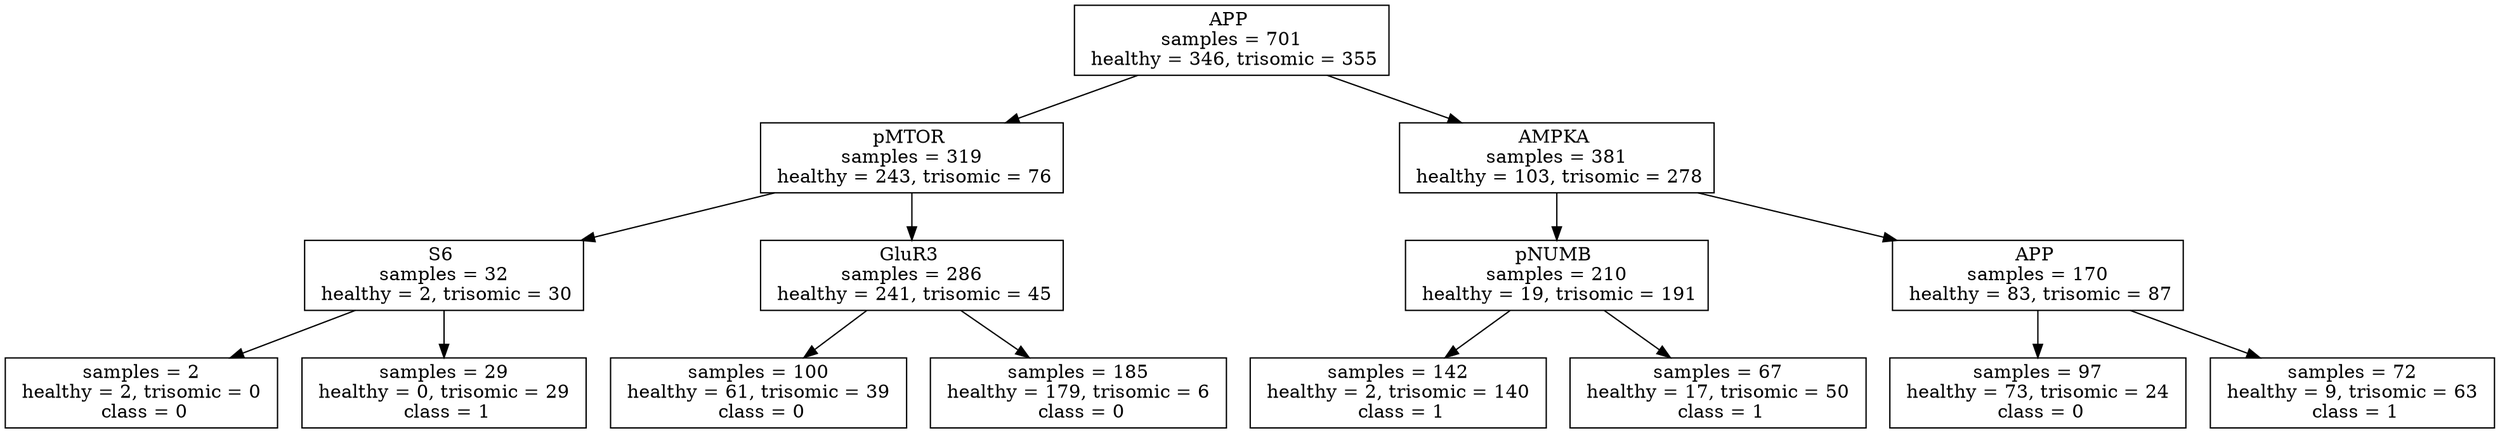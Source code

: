 digraph {
	node [shape=box]
	APP_701 [label="APP 
 samples = 701 
 healthy = 346, trisomic = 355"]
	node [shape=box]
	pMTOR_319 [label="pMTOR 
 samples = 319 
 healthy = 243, trisomic = 76"]
	APP_701 -> pMTOR_319
	node [shape=box]
	S6_32 [label="S6 
 samples = 32 
 healthy = 2, trisomic = 30"]
	pMTOR_319 -> S6_32
	node [shape=box]
	S6_32m [label=" samples = 2 
 healthy = 2, trisomic = 0 
 class = 0"]
	S6_32 -> S6_32m
	node [shape=box]
	S6_32n [label=" samples = 29 
 healthy = 0, trisomic = 29 
 class = 1"]
	S6_32 -> S6_32n
	node [shape=box]
	GluR3_286 [label="GluR3 
 samples = 286 
 healthy = 241, trisomic = 45"]
	pMTOR_319 -> GluR3_286
	node [shape=box]
	GluR3_286y [label=" samples = 100 
 healthy = 61, trisomic = 39 
 class = 0"]
	GluR3_286 -> GluR3_286y
	node [shape=box]
	GluR3_2860 [label=" samples = 185 
 healthy = 179, trisomic = 6 
 class = 0"]
	GluR3_286 -> GluR3_2860
	node [shape=box]
	AMPKA_381 [label="AMPKA 
 samples = 381 
 healthy = 103, trisomic = 278"]
	APP_701 -> AMPKA_381
	node [shape=box]
	pNUMB_210 [label="pNUMB 
 samples = 210 
 healthy = 19, trisomic = 191"]
	AMPKA_381 -> pNUMB_210
	node [shape=box]
	pNUMB_2100 [label=" samples = 142 
 healthy = 2, trisomic = 140 
 class = 1"]
	pNUMB_210 -> pNUMB_2100
	node [shape=box]
	pNUMB_2101 [label=" samples = 67 
 healthy = 17, trisomic = 50 
 class = 1"]
	pNUMB_210 -> pNUMB_2101
	node [shape=box]
	APP_170 [label="APP 
 samples = 170 
 healthy = 83, trisomic = 87"]
	AMPKA_381 -> APP_170
	node [shape=box]
	APP_170h [label=" samples = 97 
 healthy = 73, trisomic = 24 
 class = 0"]
	APP_170 -> APP_170h
	node [shape=box]
	APP_170i [label=" samples = 72 
 healthy = 9, trisomic = 63 
 class = 1"]
	APP_170 -> APP_170i
}